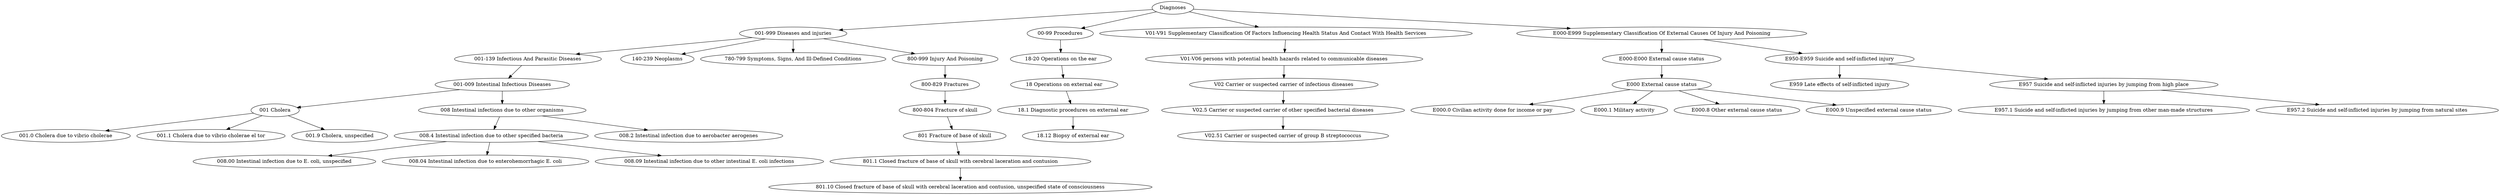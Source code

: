  // The graph name and the semicolons are optional
digraph prof {
	Diagnoses -> "001-999 Diseases and injuries";
		"001-999 Diseases and injuries" -> "001-139 Infectious And Parasitic Diseases";
			"001-139 Infectious And Parasitic Diseases" -> "001-009 Intestinal Infectious Diseases";
				"001-009 Intestinal Infectious Diseases" -> "001 Cholera";
					"001 Cholera" -> "001.0 Cholera due to vibrio cholerae";
					"001 Cholera" -> "001.1 Cholera due to vibrio cholerae el tor";
					"001 Cholera" -> "001.9 Cholera, unspecified";
				"001-009 Intestinal Infectious Diseases" -> "008 Intestinal infections due to other organisms";
					"008 Intestinal infections due to other organisms" -> "008.4 Intestinal infection due to other specified bacteria";
						"008.4 Intestinal infection due to other specified bacteria" -> "008.00 Intestinal infection due to E. coli, unspecified";
						"008.4 Intestinal infection due to other specified bacteria" -> "008.04 Intestinal infection due to enterohemorrhagic E. coli";
						"008.4 Intestinal infection due to other specified bacteria" -> "008.09 Intestinal infection due to other intestinal E. coli infections";
					"008 Intestinal infections due to other organisms" -> "008.2 Intestinal infection due to aerobacter aerogenes";
		"001-999 Diseases and injuries" -> "140-239 Neoplasms";
		"001-999 Diseases and injuries" -> "780-799 Symptoms, Signs, And Ill-Defined Conditions";
		"001-999 Diseases and injuries" -> "800-999 Injury And Poisoning";
			"800-999 Injury And Poisoning" -> "800-829 Fractures";
				"800-829 Fractures"-> "800-804 Fracture of skull";
					"800-804 Fracture of skull" -> "801 Fracture of base of skull";
						"801 Fracture of base of skull" -> "801.1 Closed fracture of base of skull with cerebral laceration and contusion"
							"801.1 Closed fracture of base of skull with cerebral laceration and contusion" -> "801.10 Closed fracture of base of skull with cerebral laceration and contusion, unspecified state of consciousness"

	Diagnoses -> "00-99 Procedures"
		"00-99 Procedures" -> "18-20 Operations on the ear"
			"18-20 Operations on the ear" -> "18 Operations on external ear"
				"18 Operations on external ear" -> "18.1 Diagnostic procedures on external ear"
					"18.1 Diagnostic procedures on external ear" -> "18.12 Biopsy of external ear"
	Diagnoses -> "V01-V91 Supplementary Classification Of Factors Influencing Health Status And Contact With Health Services";
		"V01-V91 Supplementary Classification Of Factors Influencing Health Status And Contact With Health Services" -> "V01-V06 persons with potential health hazards related to communicable diseases";
			"V01-V06 persons with potential health hazards related to communicable diseases" -> "V02 Carrier or suspected carrier of infectious diseases";
				"V02 Carrier or suspected carrier of infectious diseases" -> "V02.5 Carrier or suspected carrier of other specified bacterial diseases";
					"V02.5 Carrier or suspected carrier of other specified bacterial diseases" -> "V02.51 Carrier or suspected carrier of group B streptococcus";
	Diagnoses -> "E000-E999 Supplementary Classification Of External Causes Of Injury And Poisoning";
		"E000-E999 Supplementary Classification Of External Causes Of Injury And Poisoning" -> "E000-E000 External cause status";
			"E000-E000 External cause status" -> "E000 External cause status";
				"E000 External cause status" -> "E000.0 Civilian activity done for income or pay";
				"E000 External cause status" -> "E000.1 Military activity";
				"E000 External cause status" -> "E000.8 Other external cause status";
				"E000 External cause status" -> "E000.9 Unspecified external cause status";
		"E000-E999 Supplementary Classification Of External Causes Of Injury And Poisoning"  -> "E950-E959 Suicide and self-inflicted injury";
			"E950-E959 Suicide and self-inflicted injury" -> "E959 Late effects of self-inflicted injury";
			"E950-E959 Suicide and self-inflicted injury" -> "E957 Suicide and self-inflicted injuries by jumping from high place";
				"E957 Suicide and self-inflicted injuries by jumping from high place" -> "E957.1 Suicide and self-inflicted injuries by jumping from other man-made structures";
				"E957 Suicide and self-inflicted injuries by jumping from high place" -> "E957.2 Suicide and self-inflicted injuries by jumping from natural sites";
}
